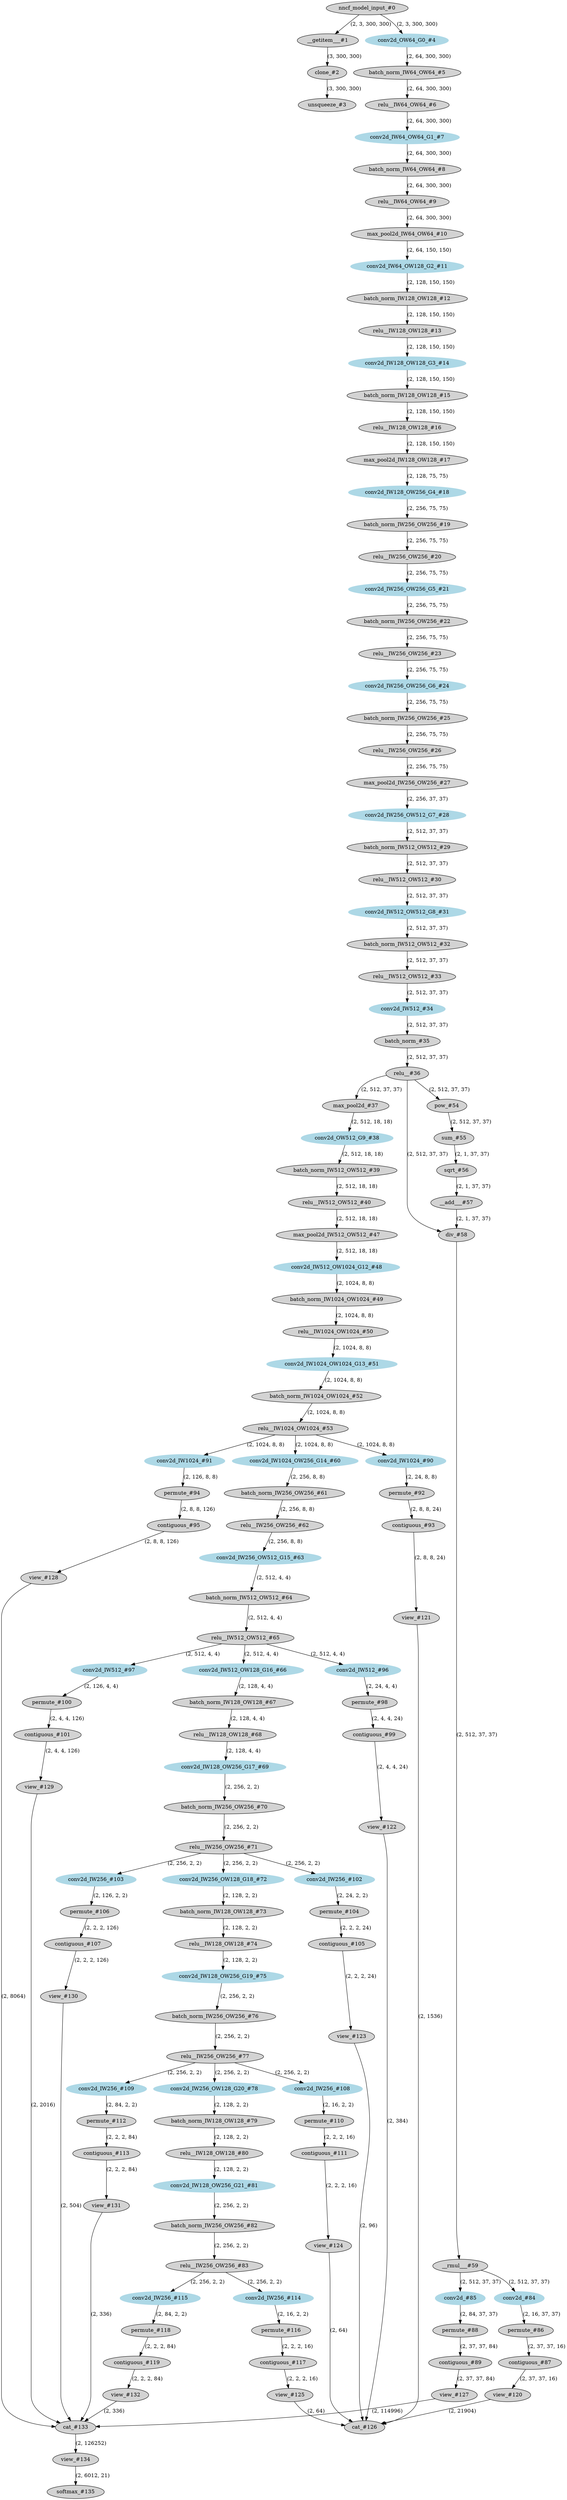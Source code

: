 strict digraph  {
"0 /nncf_model_input_0" [id=0, label="nncf_model_input_#0", style=filled, type=nncf_model_input];
"1 SSD_VGG/__getitem___0" [id=1, label="__getitem___#1", style=filled, type=__getitem__];
"2 SSD_VGG/clone_0" [id=2, label="clone_#2", style=filled, type=clone];
"3 SSD_VGG/unsqueeze_0" [id=3, label="unsqueeze_#3", style=filled, type=unsqueeze];
"4 SSD_VGG/MultiOutputSequential[basenet]/NNCFConv2d[0]/conv2d_0" [color=lightblue, id=4, label="conv2d_OW64_G0_#4", style=filled, type=conv2d];
"5 SSD_VGG/MultiOutputSequential[basenet]/NNCFBatchNorm[1]/batch_norm_0" [id=5, label="batch_norm_IW64_OW64_#5", style=filled, type=batch_norm];
"6 SSD_VGG/MultiOutputSequential[basenet]/ReLU[2]/relu__0" [id=6, label="relu__IW64_OW64_#6", style=filled, type=relu_];
"7 SSD_VGG/MultiOutputSequential[basenet]/NNCFConv2d[3]/conv2d_0" [color=lightblue, id=7, label="conv2d_IW64_OW64_G1_#7", style=filled, type=conv2d];
"8 SSD_VGG/MultiOutputSequential[basenet]/NNCFBatchNorm[4]/batch_norm_0" [id=8, label="batch_norm_IW64_OW64_#8", style=filled, type=batch_norm];
"9 SSD_VGG/MultiOutputSequential[basenet]/ReLU[5]/relu__0" [id=9, label="relu__IW64_OW64_#9", style=filled, type=relu_];
"10 SSD_VGG/MultiOutputSequential[basenet]/MaxPool2d[6]/max_pool2d_0" [id=10, label="max_pool2d_IW64_OW64_#10", style=filled, type=max_pool2d];
"11 SSD_VGG/MultiOutputSequential[basenet]/NNCFConv2d[7]/conv2d_0" [color=lightblue, id=11, label="conv2d_IW64_OW128_G2_#11", style=filled, type=conv2d];
"12 SSD_VGG/MultiOutputSequential[basenet]/NNCFBatchNorm[8]/batch_norm_0" [id=12, label="batch_norm_IW128_OW128_#12", style=filled, type=batch_norm];
"13 SSD_VGG/MultiOutputSequential[basenet]/ReLU[9]/relu__0" [id=13, label="relu__IW128_OW128_#13", style=filled, type=relu_];
"14 SSD_VGG/MultiOutputSequential[basenet]/NNCFConv2d[10]/conv2d_0" [color=lightblue, id=14, label="conv2d_IW128_OW128_G3_#14", style=filled, type=conv2d];
"15 SSD_VGG/MultiOutputSequential[basenet]/NNCFBatchNorm[11]/batch_norm_0" [id=15, label="batch_norm_IW128_OW128_#15", style=filled, type=batch_norm];
"16 SSD_VGG/MultiOutputSequential[basenet]/ReLU[12]/relu__0" [id=16, label="relu__IW128_OW128_#16", style=filled, type=relu_];
"17 SSD_VGG/MultiOutputSequential[basenet]/MaxPool2d[13]/max_pool2d_0" [id=17, label="max_pool2d_IW128_OW128_#17", style=filled, type=max_pool2d];
"18 SSD_VGG/MultiOutputSequential[basenet]/NNCFConv2d[14]/conv2d_0" [color=lightblue, id=18, label="conv2d_IW128_OW256_G4_#18", style=filled, type=conv2d];
"19 SSD_VGG/MultiOutputSequential[basenet]/NNCFBatchNorm[15]/batch_norm_0" [id=19, label="batch_norm_IW256_OW256_#19", style=filled, type=batch_norm];
"20 SSD_VGG/MultiOutputSequential[basenet]/ReLU[16]/relu__0" [id=20, label="relu__IW256_OW256_#20", style=filled, type=relu_];
"21 SSD_VGG/MultiOutputSequential[basenet]/NNCFConv2d[17]/conv2d_0" [color=lightblue, id=21, label="conv2d_IW256_OW256_G5_#21", style=filled, type=conv2d];
"22 SSD_VGG/MultiOutputSequential[basenet]/NNCFBatchNorm[18]/batch_norm_0" [id=22, label="batch_norm_IW256_OW256_#22", style=filled, type=batch_norm];
"23 SSD_VGG/MultiOutputSequential[basenet]/ReLU[19]/relu__0" [id=23, label="relu__IW256_OW256_#23", style=filled, type=relu_];
"24 SSD_VGG/MultiOutputSequential[basenet]/NNCFConv2d[20]/conv2d_0" [color=lightblue, id=24, label="conv2d_IW256_OW256_G6_#24", style=filled, type=conv2d];
"25 SSD_VGG/MultiOutputSequential[basenet]/NNCFBatchNorm[21]/batch_norm_0" [id=25, label="batch_norm_IW256_OW256_#25", style=filled, type=batch_norm];
"26 SSD_VGG/MultiOutputSequential[basenet]/ReLU[22]/relu__0" [id=26, label="relu__IW256_OW256_#26", style=filled, type=relu_];
"27 SSD_VGG/MultiOutputSequential[basenet]/MaxPool2d[23]/max_pool2d_0" [id=27, label="max_pool2d_IW256_OW256_#27", style=filled, type=max_pool2d];
"28 SSD_VGG/MultiOutputSequential[basenet]/NNCFConv2d[24]/conv2d_0" [color=lightblue, id=28, label="conv2d_IW256_OW512_G7_#28", style=filled, type=conv2d];
"29 SSD_VGG/MultiOutputSequential[basenet]/NNCFBatchNorm[25]/batch_norm_0" [id=29, label="batch_norm_IW512_OW512_#29", style=filled, type=batch_norm];
"30 SSD_VGG/MultiOutputSequential[basenet]/ReLU[26]/relu__0" [id=30, label="relu__IW512_OW512_#30", style=filled, type=relu_];
"31 SSD_VGG/MultiOutputSequential[basenet]/NNCFConv2d[27]/conv2d_0" [color=lightblue, id=31, label="conv2d_IW512_OW512_G8_#31", style=filled, type=conv2d];
"32 SSD_VGG/MultiOutputSequential[basenet]/NNCFBatchNorm[28]/batch_norm_0" [id=32, label="batch_norm_IW512_OW512_#32", style=filled, type=batch_norm];
"33 SSD_VGG/MultiOutputSequential[basenet]/ReLU[29]/relu__0" [id=33, label="relu__IW512_OW512_#33", style=filled, type=relu_];
"34 SSD_VGG/MultiOutputSequential[basenet]/NNCFConv2d[30]/conv2d_0" [color=lightblue, id=34, label="conv2d_IW512_#34", style=filled, type=conv2d];
"35 SSD_VGG/MultiOutputSequential[basenet]/NNCFBatchNorm[31]/batch_norm_0" [id=35, label="batch_norm_#35", style=filled, type=batch_norm];
"36 SSD_VGG/MultiOutputSequential[basenet]/ReLU[32]/relu__0" [id=36, label="relu__#36", style=filled, type=relu_];
"37 SSD_VGG/MultiOutputSequential[basenet]/MaxPool2d[33]/max_pool2d_0" [id=37, label="max_pool2d_#37", style=filled, type=max_pool2d];
"38 SSD_VGG/MultiOutputSequential[basenet]/NNCFConv2d[34]/conv2d_0" [color=lightblue, id=38, label="conv2d_OW512_G9_#38", style=filled, type=conv2d];
"39 SSD_VGG/MultiOutputSequential[basenet]/NNCFBatchNorm[35]/batch_norm_0" [id=39, label="batch_norm_IW512_OW512_#39", style=filled, type=batch_norm];
"40 SSD_VGG/MultiOutputSequential[basenet]/ReLU[36]/relu__0" [id=40, label="relu__IW512_OW512_#40", style=filled, type=relu_];
"41 SSD_VGG/MultiOutputSequential[basenet]/MaxPool2d[43]/max_pool2d_0" [id=41, label="max_pool2d_IW512_OW512_#47", style=filled, type=max_pool2d];
"42 SSD_VGG/MultiOutputSequential[basenet]/NNCFConv2d[44]/conv2d_0" [color=lightblue, id=42, label="conv2d_IW512_OW1024_G12_#48", style=filled, type=conv2d];
"43 SSD_VGG/MultiOutputSequential[basenet]/NNCFBatchNorm[45]/batch_norm_0" [id=43, label="batch_norm_IW1024_OW1024_#49", style=filled, type=batch_norm];
"44 SSD_VGG/MultiOutputSequential[basenet]/ReLU[46]/relu__0" [id=44, label="relu__IW1024_OW1024_#50", style=filled, type=relu_];
"45 SSD_VGG/MultiOutputSequential[basenet]/NNCFConv2d[47]/conv2d_0" [color=lightblue, id=45, label="conv2d_IW1024_OW1024_G13_#51", style=filled, type=conv2d];
"46 SSD_VGG/MultiOutputSequential[basenet]/NNCFBatchNorm[48]/batch_norm_0" [id=46, label="batch_norm_IW1024_OW1024_#52", style=filled, type=batch_norm];
"47 SSD_VGG/MultiOutputSequential[basenet]/ReLU[49]/relu__0" [id=47, label="relu__IW1024_OW1024_#53", style=filled, type=relu_];
"48 SSD_VGG/NNCFUserL2Norm[L2Norm]/pow_0" [id=48, label="pow_#54", style=filled, type=pow];
"49 SSD_VGG/NNCFUserL2Norm[L2Norm]/sum_0" [id=49, label="sum_#55", style=filled, type=sum];
"50 SSD_VGG/NNCFUserL2Norm[L2Norm]/sqrt_0" [id=50, label="sqrt_#56", style=filled, type=sqrt];
"51 SSD_VGG/NNCFUserL2Norm[L2Norm]/__add___0" [id=51, label="__add___#57", style=filled, type=__add__];
"52 SSD_VGG/NNCFUserL2Norm[L2Norm]/div_0" [id=52, label="div_#58", style=filled, type=div];
"53 SSD_VGG/NNCFUserL2Norm[L2Norm]/__rmul___0" [id=53, label="__rmul___#59", style=filled, type=__rmul__];
"54 SSD_VGG/MultiOutputSequential[extras]/NNCFConv2d[0]/conv2d_0" [color=lightblue, id=54, label="conv2d_IW1024_OW256_G14_#60", style=filled, type=conv2d];
"55 SSD_VGG/MultiOutputSequential[extras]/NNCFBatchNorm[1]/batch_norm_0" [id=55, label="batch_norm_IW256_OW256_#61", style=filled, type=batch_norm];
"56 SSD_VGG/MultiOutputSequential[extras]/ReLU[2]/relu__0" [id=56, label="relu__IW256_OW256_#62", style=filled, type=relu_];
"57 SSD_VGG/MultiOutputSequential[extras]/NNCFConv2d[3]/conv2d_0" [color=lightblue, id=57, label="conv2d_IW256_OW512_G15_#63", style=filled, type=conv2d];
"58 SSD_VGG/MultiOutputSequential[extras]/NNCFBatchNorm[4]/batch_norm_0" [id=58, label="batch_norm_IW512_OW512_#64", style=filled, type=batch_norm];
"59 SSD_VGG/MultiOutputSequential[extras]/ReLU[5]/relu__0" [id=59, label="relu__IW512_OW512_#65", style=filled, type=relu_];
"60 SSD_VGG/MultiOutputSequential[extras]/NNCFConv2d[6]/conv2d_0" [color=lightblue, id=60, label="conv2d_IW512_OW128_G16_#66", style=filled, type=conv2d];
"61 SSD_VGG/MultiOutputSequential[extras]/NNCFBatchNorm[7]/batch_norm_0" [id=61, label="batch_norm_IW128_OW128_#67", style=filled, type=batch_norm];
"62 SSD_VGG/MultiOutputSequential[extras]/ReLU[8]/relu__0" [id=62, label="relu__IW128_OW128_#68", style=filled, type=relu_];
"63 SSD_VGG/MultiOutputSequential[extras]/NNCFConv2d[9]/conv2d_0" [color=lightblue, id=63, label="conv2d_IW128_OW256_G17_#69", style=filled, type=conv2d];
"64 SSD_VGG/MultiOutputSequential[extras]/NNCFBatchNorm[10]/batch_norm_0" [id=64, label="batch_norm_IW256_OW256_#70", style=filled, type=batch_norm];
"65 SSD_VGG/MultiOutputSequential[extras]/ReLU[11]/relu__0" [id=65, label="relu__IW256_OW256_#71", style=filled, type=relu_];
"66 SSD_VGG/MultiOutputSequential[extras]/NNCFConv2d[12]/conv2d_0" [color=lightblue, id=66, label="conv2d_IW256_OW128_G18_#72", style=filled, type=conv2d];
"67 SSD_VGG/MultiOutputSequential[extras]/NNCFBatchNorm[13]/batch_norm_0" [id=67, label="batch_norm_IW128_OW128_#73", style=filled, type=batch_norm];
"68 SSD_VGG/MultiOutputSequential[extras]/ReLU[14]/relu__0" [id=68, label="relu__IW128_OW128_#74", style=filled, type=relu_];
"69 SSD_VGG/MultiOutputSequential[extras]/NNCFConv2d[15]/conv2d_0" [color=lightblue, id=69, label="conv2d_IW128_OW256_G19_#75", style=filled, type=conv2d];
"70 SSD_VGG/MultiOutputSequential[extras]/NNCFBatchNorm[16]/batch_norm_0" [id=70, label="batch_norm_IW256_OW256_#76", style=filled, type=batch_norm];
"71 SSD_VGG/MultiOutputSequential[extras]/ReLU[17]/relu__0" [id=71, label="relu__IW256_OW256_#77", style=filled, type=relu_];
"72 SSD_VGG/MultiOutputSequential[extras]/NNCFConv2d[18]/conv2d_0" [color=lightblue, id=72, label="conv2d_IW256_OW128_G20_#78", style=filled, type=conv2d];
"73 SSD_VGG/MultiOutputSequential[extras]/NNCFBatchNorm[19]/batch_norm_0" [id=73, label="batch_norm_IW128_OW128_#79", style=filled, type=batch_norm];
"74 SSD_VGG/MultiOutputSequential[extras]/ReLU[20]/relu__0" [id=74, label="relu__IW128_OW128_#80", style=filled, type=relu_];
"75 SSD_VGG/MultiOutputSequential[extras]/NNCFConv2d[21]/conv2d_0" [color=lightblue, id=75, label="conv2d_IW128_OW256_G21_#81", style=filled, type=conv2d];
"76 SSD_VGG/MultiOutputSequential[extras]/NNCFBatchNorm[22]/batch_norm_0" [id=76, label="batch_norm_IW256_OW256_#82", style=filled, type=batch_norm];
"77 SSD_VGG/MultiOutputSequential[extras]/ReLU[23]/relu__0" [id=77, label="relu__IW256_OW256_#83", style=filled, type=relu_];
"78 SSD_VGG/SSDDetectionOutput[detection_head]/ModuleList[heads]/SSDHead[0]/NNCFConv2d[loc]/conv2d_0" [color=lightblue, id=78, label="conv2d_#84", style=filled, type=conv2d];
"79 SSD_VGG/SSDDetectionOutput[detection_head]/ModuleList[heads]/SSDHead[0]/NNCFConv2d[conf]/conv2d_0" [color=lightblue, id=79, label="conv2d_#85", style=filled, type=conv2d];
"80 SSD_VGG/SSDDetectionOutput[detection_head]/ModuleList[heads]/SSDHead[0]/permute_0" [id=80, label="permute_#86", style=filled, type=permute];
"81 SSD_VGG/SSDDetectionOutput[detection_head]/ModuleList[heads]/SSDHead[0]/contiguous_0" [id=81, label="contiguous_#87", style=filled, type=contiguous];
"82 SSD_VGG/SSDDetectionOutput[detection_head]/ModuleList[heads]/SSDHead[0]/permute_1" [id=82, label="permute_#88", style=filled, type=permute];
"83 SSD_VGG/SSDDetectionOutput[detection_head]/ModuleList[heads]/SSDHead[0]/contiguous_1" [id=83, label="contiguous_#89", style=filled, type=contiguous];
"84 SSD_VGG/SSDDetectionOutput[detection_head]/ModuleList[heads]/SSDHead[1]/NNCFConv2d[loc]/conv2d_0" [color=lightblue, id=84, label="conv2d_IW1024_#90", style=filled, type=conv2d];
"85 SSD_VGG/SSDDetectionOutput[detection_head]/ModuleList[heads]/SSDHead[1]/NNCFConv2d[conf]/conv2d_0" [color=lightblue, id=85, label="conv2d_IW1024_#91", style=filled, type=conv2d];
"86 SSD_VGG/SSDDetectionOutput[detection_head]/ModuleList[heads]/SSDHead[1]/permute_0" [id=86, label="permute_#92", style=filled, type=permute];
"87 SSD_VGG/SSDDetectionOutput[detection_head]/ModuleList[heads]/SSDHead[1]/contiguous_0" [id=87, label="contiguous_#93", style=filled, type=contiguous];
"88 SSD_VGG/SSDDetectionOutput[detection_head]/ModuleList[heads]/SSDHead[1]/permute_1" [id=88, label="permute_#94", style=filled, type=permute];
"89 SSD_VGG/SSDDetectionOutput[detection_head]/ModuleList[heads]/SSDHead[1]/contiguous_1" [id=89, label="contiguous_#95", style=filled, type=contiguous];
"90 SSD_VGG/SSDDetectionOutput[detection_head]/ModuleList[heads]/SSDHead[2]/NNCFConv2d[loc]/conv2d_0" [color=lightblue, id=90, label="conv2d_IW512_#96", style=filled, type=conv2d];
"91 SSD_VGG/SSDDetectionOutput[detection_head]/ModuleList[heads]/SSDHead[2]/NNCFConv2d[conf]/conv2d_0" [color=lightblue, id=91, label="conv2d_IW512_#97", style=filled, type=conv2d];
"92 SSD_VGG/SSDDetectionOutput[detection_head]/ModuleList[heads]/SSDHead[2]/permute_0" [id=92, label="permute_#98", style=filled, type=permute];
"93 SSD_VGG/SSDDetectionOutput[detection_head]/ModuleList[heads]/SSDHead[2]/contiguous_0" [id=93, label="contiguous_#99", style=filled, type=contiguous];
"94 SSD_VGG/SSDDetectionOutput[detection_head]/ModuleList[heads]/SSDHead[2]/permute_1" [id=94, label="permute_#100", style=filled, type=permute];
"95 SSD_VGG/SSDDetectionOutput[detection_head]/ModuleList[heads]/SSDHead[2]/contiguous_1" [id=95, label="contiguous_#101", style=filled, type=contiguous];
"96 SSD_VGG/SSDDetectionOutput[detection_head]/ModuleList[heads]/SSDHead[3]/NNCFConv2d[loc]/conv2d_0" [color=lightblue, id=96, label="conv2d_IW256_#102", style=filled, type=conv2d];
"97 SSD_VGG/SSDDetectionOutput[detection_head]/ModuleList[heads]/SSDHead[3]/NNCFConv2d[conf]/conv2d_0" [color=lightblue, id=97, label="conv2d_IW256_#103", style=filled, type=conv2d];
"98 SSD_VGG/SSDDetectionOutput[detection_head]/ModuleList[heads]/SSDHead[3]/permute_0" [id=98, label="permute_#104", style=filled, type=permute];
"99 SSD_VGG/SSDDetectionOutput[detection_head]/ModuleList[heads]/SSDHead[3]/contiguous_0" [id=99, label="contiguous_#105", style=filled, type=contiguous];
"100 SSD_VGG/SSDDetectionOutput[detection_head]/ModuleList[heads]/SSDHead[3]/permute_1" [id=100, label="permute_#106", style=filled, type=permute];
"101 SSD_VGG/SSDDetectionOutput[detection_head]/ModuleList[heads]/SSDHead[3]/contiguous_1" [id=101, label="contiguous_#107", style=filled, type=contiguous];
"102 SSD_VGG/SSDDetectionOutput[detection_head]/ModuleList[heads]/SSDHead[4]/NNCFConv2d[loc]/conv2d_0" [color=lightblue, id=102, label="conv2d_IW256_#108", style=filled, type=conv2d];
"103 SSD_VGG/SSDDetectionOutput[detection_head]/ModuleList[heads]/SSDHead[4]/NNCFConv2d[conf]/conv2d_0" [color=lightblue, id=103, label="conv2d_IW256_#109", style=filled, type=conv2d];
"104 SSD_VGG/SSDDetectionOutput[detection_head]/ModuleList[heads]/SSDHead[4]/permute_0" [id=104, label="permute_#110", style=filled, type=permute];
"105 SSD_VGG/SSDDetectionOutput[detection_head]/ModuleList[heads]/SSDHead[4]/contiguous_0" [id=105, label="contiguous_#111", style=filled, type=contiguous];
"106 SSD_VGG/SSDDetectionOutput[detection_head]/ModuleList[heads]/SSDHead[4]/permute_1" [id=106, label="permute_#112", style=filled, type=permute];
"107 SSD_VGG/SSDDetectionOutput[detection_head]/ModuleList[heads]/SSDHead[4]/contiguous_1" [id=107, label="contiguous_#113", style=filled, type=contiguous];
"108 SSD_VGG/SSDDetectionOutput[detection_head]/ModuleList[heads]/SSDHead[5]/NNCFConv2d[loc]/conv2d_0" [color=lightblue, id=108, label="conv2d_IW256_#114", style=filled, type=conv2d];
"109 SSD_VGG/SSDDetectionOutput[detection_head]/ModuleList[heads]/SSDHead[5]/NNCFConv2d[conf]/conv2d_0" [color=lightblue, id=109, label="conv2d_IW256_#115", style=filled, type=conv2d];
"110 SSD_VGG/SSDDetectionOutput[detection_head]/ModuleList[heads]/SSDHead[5]/permute_0" [id=110, label="permute_#116", style=filled, type=permute];
"111 SSD_VGG/SSDDetectionOutput[detection_head]/ModuleList[heads]/SSDHead[5]/contiguous_0" [id=111, label="contiguous_#117", style=filled, type=contiguous];
"112 SSD_VGG/SSDDetectionOutput[detection_head]/ModuleList[heads]/SSDHead[5]/permute_1" [id=112, label="permute_#118", style=filled, type=permute];
"113 SSD_VGG/SSDDetectionOutput[detection_head]/ModuleList[heads]/SSDHead[5]/contiguous_1" [id=113, label="contiguous_#119", style=filled, type=contiguous];
"114 SSD_VGG/SSDDetectionOutput[detection_head]/view_0" [id=114, label="view_#120", style=filled, type=view];
"115 SSD_VGG/SSDDetectionOutput[detection_head]/view_1" [id=115, label="view_#121", style=filled, type=view];
"116 SSD_VGG/SSDDetectionOutput[detection_head]/view_2" [id=116, label="view_#122", style=filled, type=view];
"117 SSD_VGG/SSDDetectionOutput[detection_head]/view_3" [id=117, label="view_#123", style=filled, type=view];
"118 SSD_VGG/SSDDetectionOutput[detection_head]/view_4" [id=118, label="view_#124", style=filled, type=view];
"119 SSD_VGG/SSDDetectionOutput[detection_head]/view_5" [id=119, label="view_#125", style=filled, type=view];
"120 SSD_VGG/SSDDetectionOutput[detection_head]/cat_0" [id=120, label="cat_#126", style=filled, type=cat];
"121 SSD_VGG/SSDDetectionOutput[detection_head]/view_6" [id=121, label="view_#127", style=filled, type=view];
"122 SSD_VGG/SSDDetectionOutput[detection_head]/view_7" [id=122, label="view_#128", style=filled, type=view];
"123 SSD_VGG/SSDDetectionOutput[detection_head]/view_8" [id=123, label="view_#129", style=filled, type=view];
"124 SSD_VGG/SSDDetectionOutput[detection_head]/view_9" [id=124, label="view_#130", style=filled, type=view];
"125 SSD_VGG/SSDDetectionOutput[detection_head]/view_10" [id=125, label="view_#131", style=filled, type=view];
"126 SSD_VGG/SSDDetectionOutput[detection_head]/view_11" [id=126, label="view_#132", style=filled, type=view];
"127 SSD_VGG/SSDDetectionOutput[detection_head]/cat_1" [id=127, label="cat_#133", style=filled, type=cat];
"128 SSD_VGG/SSDDetectionOutput[detection_head]/view_12" [id=128, label="view_#134", style=filled, type=view];
"129 SSD_VGG/SSDDetectionOutput[detection_head]/softmax_0" [id=129, label="softmax_#135", style=filled, type=softmax];
"0 /nncf_model_input_0" -> "1 SSD_VGG/__getitem___0"  [label="(2, 3, 300, 300)", style=solid];
"0 /nncf_model_input_0" -> "4 SSD_VGG/MultiOutputSequential[basenet]/NNCFConv2d[0]/conv2d_0"  [label="(2, 3, 300, 300)", style=solid];
"1 SSD_VGG/__getitem___0" -> "2 SSD_VGG/clone_0"  [label="(3, 300, 300)", style=solid];
"2 SSD_VGG/clone_0" -> "3 SSD_VGG/unsqueeze_0"  [label="(3, 300, 300)", style=solid];
"4 SSD_VGG/MultiOutputSequential[basenet]/NNCFConv2d[0]/conv2d_0" -> "5 SSD_VGG/MultiOutputSequential[basenet]/NNCFBatchNorm[1]/batch_norm_0"  [label="(2, 64, 300, 300)", style=solid];
"5 SSD_VGG/MultiOutputSequential[basenet]/NNCFBatchNorm[1]/batch_norm_0" -> "6 SSD_VGG/MultiOutputSequential[basenet]/ReLU[2]/relu__0"  [label="(2, 64, 300, 300)", style=solid];
"6 SSD_VGG/MultiOutputSequential[basenet]/ReLU[2]/relu__0" -> "7 SSD_VGG/MultiOutputSequential[basenet]/NNCFConv2d[3]/conv2d_0"  [label="(2, 64, 300, 300)", style=solid];
"7 SSD_VGG/MultiOutputSequential[basenet]/NNCFConv2d[3]/conv2d_0" -> "8 SSD_VGG/MultiOutputSequential[basenet]/NNCFBatchNorm[4]/batch_norm_0"  [label="(2, 64, 300, 300)", style=solid];
"8 SSD_VGG/MultiOutputSequential[basenet]/NNCFBatchNorm[4]/batch_norm_0" -> "9 SSD_VGG/MultiOutputSequential[basenet]/ReLU[5]/relu__0"  [label="(2, 64, 300, 300)", style=solid];
"9 SSD_VGG/MultiOutputSequential[basenet]/ReLU[5]/relu__0" -> "10 SSD_VGG/MultiOutputSequential[basenet]/MaxPool2d[6]/max_pool2d_0"  [label="(2, 64, 300, 300)", style=solid];
"10 SSD_VGG/MultiOutputSequential[basenet]/MaxPool2d[6]/max_pool2d_0" -> "11 SSD_VGG/MultiOutputSequential[basenet]/NNCFConv2d[7]/conv2d_0"  [label="(2, 64, 150, 150)", style=solid];
"11 SSD_VGG/MultiOutputSequential[basenet]/NNCFConv2d[7]/conv2d_0" -> "12 SSD_VGG/MultiOutputSequential[basenet]/NNCFBatchNorm[8]/batch_norm_0"  [label="(2, 128, 150, 150)", style=solid];
"12 SSD_VGG/MultiOutputSequential[basenet]/NNCFBatchNorm[8]/batch_norm_0" -> "13 SSD_VGG/MultiOutputSequential[basenet]/ReLU[9]/relu__0"  [label="(2, 128, 150, 150)", style=solid];
"13 SSD_VGG/MultiOutputSequential[basenet]/ReLU[9]/relu__0" -> "14 SSD_VGG/MultiOutputSequential[basenet]/NNCFConv2d[10]/conv2d_0"  [label="(2, 128, 150, 150)", style=solid];
"14 SSD_VGG/MultiOutputSequential[basenet]/NNCFConv2d[10]/conv2d_0" -> "15 SSD_VGG/MultiOutputSequential[basenet]/NNCFBatchNorm[11]/batch_norm_0"  [label="(2, 128, 150, 150)", style=solid];
"15 SSD_VGG/MultiOutputSequential[basenet]/NNCFBatchNorm[11]/batch_norm_0" -> "16 SSD_VGG/MultiOutputSequential[basenet]/ReLU[12]/relu__0"  [label="(2, 128, 150, 150)", style=solid];
"16 SSD_VGG/MultiOutputSequential[basenet]/ReLU[12]/relu__0" -> "17 SSD_VGG/MultiOutputSequential[basenet]/MaxPool2d[13]/max_pool2d_0"  [label="(2, 128, 150, 150)", style=solid];
"17 SSD_VGG/MultiOutputSequential[basenet]/MaxPool2d[13]/max_pool2d_0" -> "18 SSD_VGG/MultiOutputSequential[basenet]/NNCFConv2d[14]/conv2d_0"  [label="(2, 128, 75, 75)", style=solid];
"18 SSD_VGG/MultiOutputSequential[basenet]/NNCFConv2d[14]/conv2d_0" -> "19 SSD_VGG/MultiOutputSequential[basenet]/NNCFBatchNorm[15]/batch_norm_0"  [label="(2, 256, 75, 75)", style=solid];
"19 SSD_VGG/MultiOutputSequential[basenet]/NNCFBatchNorm[15]/batch_norm_0" -> "20 SSD_VGG/MultiOutputSequential[basenet]/ReLU[16]/relu__0"  [label="(2, 256, 75, 75)", style=solid];
"20 SSD_VGG/MultiOutputSequential[basenet]/ReLU[16]/relu__0" -> "21 SSD_VGG/MultiOutputSequential[basenet]/NNCFConv2d[17]/conv2d_0"  [label="(2, 256, 75, 75)", style=solid];
"21 SSD_VGG/MultiOutputSequential[basenet]/NNCFConv2d[17]/conv2d_0" -> "22 SSD_VGG/MultiOutputSequential[basenet]/NNCFBatchNorm[18]/batch_norm_0"  [label="(2, 256, 75, 75)", style=solid];
"22 SSD_VGG/MultiOutputSequential[basenet]/NNCFBatchNorm[18]/batch_norm_0" -> "23 SSD_VGG/MultiOutputSequential[basenet]/ReLU[19]/relu__0"  [label="(2, 256, 75, 75)", style=solid];
"23 SSD_VGG/MultiOutputSequential[basenet]/ReLU[19]/relu__0" -> "24 SSD_VGG/MultiOutputSequential[basenet]/NNCFConv2d[20]/conv2d_0"  [label="(2, 256, 75, 75)", style=solid];
"24 SSD_VGG/MultiOutputSequential[basenet]/NNCFConv2d[20]/conv2d_0" -> "25 SSD_VGG/MultiOutputSequential[basenet]/NNCFBatchNorm[21]/batch_norm_0"  [label="(2, 256, 75, 75)", style=solid];
"25 SSD_VGG/MultiOutputSequential[basenet]/NNCFBatchNorm[21]/batch_norm_0" -> "26 SSD_VGG/MultiOutputSequential[basenet]/ReLU[22]/relu__0"  [label="(2, 256, 75, 75)", style=solid];
"26 SSD_VGG/MultiOutputSequential[basenet]/ReLU[22]/relu__0" -> "27 SSD_VGG/MultiOutputSequential[basenet]/MaxPool2d[23]/max_pool2d_0"  [label="(2, 256, 75, 75)", style=solid];
"27 SSD_VGG/MultiOutputSequential[basenet]/MaxPool2d[23]/max_pool2d_0" -> "28 SSD_VGG/MultiOutputSequential[basenet]/NNCFConv2d[24]/conv2d_0"  [label="(2, 256, 37, 37)", style=solid];
"28 SSD_VGG/MultiOutputSequential[basenet]/NNCFConv2d[24]/conv2d_0" -> "29 SSD_VGG/MultiOutputSequential[basenet]/NNCFBatchNorm[25]/batch_norm_0"  [label="(2, 512, 37, 37)", style=solid];
"29 SSD_VGG/MultiOutputSequential[basenet]/NNCFBatchNorm[25]/batch_norm_0" -> "30 SSD_VGG/MultiOutputSequential[basenet]/ReLU[26]/relu__0"  [label="(2, 512, 37, 37)", style=solid];
"30 SSD_VGG/MultiOutputSequential[basenet]/ReLU[26]/relu__0" -> "31 SSD_VGG/MultiOutputSequential[basenet]/NNCFConv2d[27]/conv2d_0"  [label="(2, 512, 37, 37)", style=solid];
"31 SSD_VGG/MultiOutputSequential[basenet]/NNCFConv2d[27]/conv2d_0" -> "32 SSD_VGG/MultiOutputSequential[basenet]/NNCFBatchNorm[28]/batch_norm_0"  [label="(2, 512, 37, 37)", style=solid];
"32 SSD_VGG/MultiOutputSequential[basenet]/NNCFBatchNorm[28]/batch_norm_0" -> "33 SSD_VGG/MultiOutputSequential[basenet]/ReLU[29]/relu__0"  [label="(2, 512, 37, 37)", style=solid];
"33 SSD_VGG/MultiOutputSequential[basenet]/ReLU[29]/relu__0" -> "34 SSD_VGG/MultiOutputSequential[basenet]/NNCFConv2d[30]/conv2d_0"  [label="(2, 512, 37, 37)", style=solid];
"34 SSD_VGG/MultiOutputSequential[basenet]/NNCFConv2d[30]/conv2d_0" -> "35 SSD_VGG/MultiOutputSequential[basenet]/NNCFBatchNorm[31]/batch_norm_0"  [label="(2, 512, 37, 37)", style=solid];
"35 SSD_VGG/MultiOutputSequential[basenet]/NNCFBatchNorm[31]/batch_norm_0" -> "36 SSD_VGG/MultiOutputSequential[basenet]/ReLU[32]/relu__0"  [label="(2, 512, 37, 37)", style=solid];
"36 SSD_VGG/MultiOutputSequential[basenet]/ReLU[32]/relu__0" -> "37 SSD_VGG/MultiOutputSequential[basenet]/MaxPool2d[33]/max_pool2d_0"  [label="(2, 512, 37, 37)", style=solid];
"36 SSD_VGG/MultiOutputSequential[basenet]/ReLU[32]/relu__0" -> "48 SSD_VGG/NNCFUserL2Norm[L2Norm]/pow_0"  [label="(2, 512, 37, 37)", style=solid];
"36 SSD_VGG/MultiOutputSequential[basenet]/ReLU[32]/relu__0" -> "52 SSD_VGG/NNCFUserL2Norm[L2Norm]/div_0"  [label="(2, 512, 37, 37)", style=solid];
"37 SSD_VGG/MultiOutputSequential[basenet]/MaxPool2d[33]/max_pool2d_0" -> "38 SSD_VGG/MultiOutputSequential[basenet]/NNCFConv2d[34]/conv2d_0"  [label="(2, 512, 18, 18)", style=solid];
"38 SSD_VGG/MultiOutputSequential[basenet]/NNCFConv2d[34]/conv2d_0" -> "39 SSD_VGG/MultiOutputSequential[basenet]/NNCFBatchNorm[35]/batch_norm_0"  [label="(2, 512, 18, 18)", style=solid];
"39 SSD_VGG/MultiOutputSequential[basenet]/NNCFBatchNorm[35]/batch_norm_0" -> "40 SSD_VGG/MultiOutputSequential[basenet]/ReLU[36]/relu__0"  [label="(2, 512, 18, 18)", style=solid];
"40 SSD_VGG/MultiOutputSequential[basenet]/ReLU[36]/relu__0" -> "41 SSD_VGG/MultiOutputSequential[basenet]/MaxPool2d[43]/max_pool2d_0"  [label="(2, 512, 18, 18)", style=solid];
"41 SSD_VGG/MultiOutputSequential[basenet]/MaxPool2d[43]/max_pool2d_0" -> "42 SSD_VGG/MultiOutputSequential[basenet]/NNCFConv2d[44]/conv2d_0"  [label="(2, 512, 18, 18)", style=solid];
"42 SSD_VGG/MultiOutputSequential[basenet]/NNCFConv2d[44]/conv2d_0" -> "43 SSD_VGG/MultiOutputSequential[basenet]/NNCFBatchNorm[45]/batch_norm_0"  [label="(2, 1024, 8, 8)", style=solid];
"43 SSD_VGG/MultiOutputSequential[basenet]/NNCFBatchNorm[45]/batch_norm_0" -> "44 SSD_VGG/MultiOutputSequential[basenet]/ReLU[46]/relu__0"  [label="(2, 1024, 8, 8)", style=solid];
"44 SSD_VGG/MultiOutputSequential[basenet]/ReLU[46]/relu__0" -> "45 SSD_VGG/MultiOutputSequential[basenet]/NNCFConv2d[47]/conv2d_0"  [label="(2, 1024, 8, 8)", style=solid];
"45 SSD_VGG/MultiOutputSequential[basenet]/NNCFConv2d[47]/conv2d_0" -> "46 SSD_VGG/MultiOutputSequential[basenet]/NNCFBatchNorm[48]/batch_norm_0"  [label="(2, 1024, 8, 8)", style=solid];
"46 SSD_VGG/MultiOutputSequential[basenet]/NNCFBatchNorm[48]/batch_norm_0" -> "47 SSD_VGG/MultiOutputSequential[basenet]/ReLU[49]/relu__0"  [label="(2, 1024, 8, 8)", style=solid];
"47 SSD_VGG/MultiOutputSequential[basenet]/ReLU[49]/relu__0" -> "54 SSD_VGG/MultiOutputSequential[extras]/NNCFConv2d[0]/conv2d_0"  [label="(2, 1024, 8, 8)", style=solid];
"47 SSD_VGG/MultiOutputSequential[basenet]/ReLU[49]/relu__0" -> "84 SSD_VGG/SSDDetectionOutput[detection_head]/ModuleList[heads]/SSDHead[1]/NNCFConv2d[loc]/conv2d_0"  [label="(2, 1024, 8, 8)", style=solid];
"47 SSD_VGG/MultiOutputSequential[basenet]/ReLU[49]/relu__0" -> "85 SSD_VGG/SSDDetectionOutput[detection_head]/ModuleList[heads]/SSDHead[1]/NNCFConv2d[conf]/conv2d_0"  [label="(2, 1024, 8, 8)", style=solid];
"48 SSD_VGG/NNCFUserL2Norm[L2Norm]/pow_0" -> "49 SSD_VGG/NNCFUserL2Norm[L2Norm]/sum_0"  [label="(2, 512, 37, 37)", style=solid];
"49 SSD_VGG/NNCFUserL2Norm[L2Norm]/sum_0" -> "50 SSD_VGG/NNCFUserL2Norm[L2Norm]/sqrt_0"  [label="(2, 1, 37, 37)", style=solid];
"50 SSD_VGG/NNCFUserL2Norm[L2Norm]/sqrt_0" -> "51 SSD_VGG/NNCFUserL2Norm[L2Norm]/__add___0"  [label="(2, 1, 37, 37)", style=solid];
"51 SSD_VGG/NNCFUserL2Norm[L2Norm]/__add___0" -> "52 SSD_VGG/NNCFUserL2Norm[L2Norm]/div_0"  [label="(2, 1, 37, 37)", style=solid];
"52 SSD_VGG/NNCFUserL2Norm[L2Norm]/div_0" -> "53 SSD_VGG/NNCFUserL2Norm[L2Norm]/__rmul___0"  [label="(2, 512, 37, 37)", style=solid];
"53 SSD_VGG/NNCFUserL2Norm[L2Norm]/__rmul___0" -> "78 SSD_VGG/SSDDetectionOutput[detection_head]/ModuleList[heads]/SSDHead[0]/NNCFConv2d[loc]/conv2d_0"  [label="(2, 512, 37, 37)", style=solid];
"53 SSD_VGG/NNCFUserL2Norm[L2Norm]/__rmul___0" -> "79 SSD_VGG/SSDDetectionOutput[detection_head]/ModuleList[heads]/SSDHead[0]/NNCFConv2d[conf]/conv2d_0"  [label="(2, 512, 37, 37)", style=solid];
"54 SSD_VGG/MultiOutputSequential[extras]/NNCFConv2d[0]/conv2d_0" -> "55 SSD_VGG/MultiOutputSequential[extras]/NNCFBatchNorm[1]/batch_norm_0"  [label="(2, 256, 8, 8)", style=solid];
"55 SSD_VGG/MultiOutputSequential[extras]/NNCFBatchNorm[1]/batch_norm_0" -> "56 SSD_VGG/MultiOutputSequential[extras]/ReLU[2]/relu__0"  [label="(2, 256, 8, 8)", style=solid];
"56 SSD_VGG/MultiOutputSequential[extras]/ReLU[2]/relu__0" -> "57 SSD_VGG/MultiOutputSequential[extras]/NNCFConv2d[3]/conv2d_0"  [label="(2, 256, 8, 8)", style=solid];
"57 SSD_VGG/MultiOutputSequential[extras]/NNCFConv2d[3]/conv2d_0" -> "58 SSD_VGG/MultiOutputSequential[extras]/NNCFBatchNorm[4]/batch_norm_0"  [label="(2, 512, 4, 4)", style=solid];
"58 SSD_VGG/MultiOutputSequential[extras]/NNCFBatchNorm[4]/batch_norm_0" -> "59 SSD_VGG/MultiOutputSequential[extras]/ReLU[5]/relu__0"  [label="(2, 512, 4, 4)", style=solid];
"59 SSD_VGG/MultiOutputSequential[extras]/ReLU[5]/relu__0" -> "60 SSD_VGG/MultiOutputSequential[extras]/NNCFConv2d[6]/conv2d_0"  [label="(2, 512, 4, 4)", style=solid];
"59 SSD_VGG/MultiOutputSequential[extras]/ReLU[5]/relu__0" -> "90 SSD_VGG/SSDDetectionOutput[detection_head]/ModuleList[heads]/SSDHead[2]/NNCFConv2d[loc]/conv2d_0"  [label="(2, 512, 4, 4)", style=solid];
"59 SSD_VGG/MultiOutputSequential[extras]/ReLU[5]/relu__0" -> "91 SSD_VGG/SSDDetectionOutput[detection_head]/ModuleList[heads]/SSDHead[2]/NNCFConv2d[conf]/conv2d_0"  [label="(2, 512, 4, 4)", style=solid];
"60 SSD_VGG/MultiOutputSequential[extras]/NNCFConv2d[6]/conv2d_0" -> "61 SSD_VGG/MultiOutputSequential[extras]/NNCFBatchNorm[7]/batch_norm_0"  [label="(2, 128, 4, 4)", style=solid];
"61 SSD_VGG/MultiOutputSequential[extras]/NNCFBatchNorm[7]/batch_norm_0" -> "62 SSD_VGG/MultiOutputSequential[extras]/ReLU[8]/relu__0"  [label="(2, 128, 4, 4)", style=solid];
"62 SSD_VGG/MultiOutputSequential[extras]/ReLU[8]/relu__0" -> "63 SSD_VGG/MultiOutputSequential[extras]/NNCFConv2d[9]/conv2d_0"  [label="(2, 128, 4, 4)", style=solid];
"63 SSD_VGG/MultiOutputSequential[extras]/NNCFConv2d[9]/conv2d_0" -> "64 SSD_VGG/MultiOutputSequential[extras]/NNCFBatchNorm[10]/batch_norm_0"  [label="(2, 256, 2, 2)", style=solid];
"64 SSD_VGG/MultiOutputSequential[extras]/NNCFBatchNorm[10]/batch_norm_0" -> "65 SSD_VGG/MultiOutputSequential[extras]/ReLU[11]/relu__0"  [label="(2, 256, 2, 2)", style=solid];
"65 SSD_VGG/MultiOutputSequential[extras]/ReLU[11]/relu__0" -> "66 SSD_VGG/MultiOutputSequential[extras]/NNCFConv2d[12]/conv2d_0"  [label="(2, 256, 2, 2)", style=solid];
"65 SSD_VGG/MultiOutputSequential[extras]/ReLU[11]/relu__0" -> "96 SSD_VGG/SSDDetectionOutput[detection_head]/ModuleList[heads]/SSDHead[3]/NNCFConv2d[loc]/conv2d_0"  [label="(2, 256, 2, 2)", style=solid];
"65 SSD_VGG/MultiOutputSequential[extras]/ReLU[11]/relu__0" -> "97 SSD_VGG/SSDDetectionOutput[detection_head]/ModuleList[heads]/SSDHead[3]/NNCFConv2d[conf]/conv2d_0"  [label="(2, 256, 2, 2)", style=solid];
"66 SSD_VGG/MultiOutputSequential[extras]/NNCFConv2d[12]/conv2d_0" -> "67 SSD_VGG/MultiOutputSequential[extras]/NNCFBatchNorm[13]/batch_norm_0"  [label="(2, 128, 2, 2)", style=solid];
"67 SSD_VGG/MultiOutputSequential[extras]/NNCFBatchNorm[13]/batch_norm_0" -> "68 SSD_VGG/MultiOutputSequential[extras]/ReLU[14]/relu__0"  [label="(2, 128, 2, 2)", style=solid];
"68 SSD_VGG/MultiOutputSequential[extras]/ReLU[14]/relu__0" -> "69 SSD_VGG/MultiOutputSequential[extras]/NNCFConv2d[15]/conv2d_0"  [label="(2, 128, 2, 2)", style=solid];
"69 SSD_VGG/MultiOutputSequential[extras]/NNCFConv2d[15]/conv2d_0" -> "70 SSD_VGG/MultiOutputSequential[extras]/NNCFBatchNorm[16]/batch_norm_0"  [label="(2, 256, 2, 2)", style=solid];
"70 SSD_VGG/MultiOutputSequential[extras]/NNCFBatchNorm[16]/batch_norm_0" -> "71 SSD_VGG/MultiOutputSequential[extras]/ReLU[17]/relu__0"  [label="(2, 256, 2, 2)", style=solid];
"71 SSD_VGG/MultiOutputSequential[extras]/ReLU[17]/relu__0" -> "72 SSD_VGG/MultiOutputSequential[extras]/NNCFConv2d[18]/conv2d_0"  [label="(2, 256, 2, 2)", style=solid];
"72 SSD_VGG/MultiOutputSequential[extras]/NNCFConv2d[18]/conv2d_0" -> "73 SSD_VGG/MultiOutputSequential[extras]/NNCFBatchNorm[19]/batch_norm_0"  [label="(2, 128, 2, 2)", style=solid];
"73 SSD_VGG/MultiOutputSequential[extras]/NNCFBatchNorm[19]/batch_norm_0" -> "74 SSD_VGG/MultiOutputSequential[extras]/ReLU[20]/relu__0"  [label="(2, 128, 2, 2)", style=solid];
"74 SSD_VGG/MultiOutputSequential[extras]/ReLU[20]/relu__0" -> "75 SSD_VGG/MultiOutputSequential[extras]/NNCFConv2d[21]/conv2d_0"  [label="(2, 128, 2, 2)", style=solid];
"75 SSD_VGG/MultiOutputSequential[extras]/NNCFConv2d[21]/conv2d_0" -> "76 SSD_VGG/MultiOutputSequential[extras]/NNCFBatchNorm[22]/batch_norm_0"  [label="(2, 256, 2, 2)", style=solid];
"76 SSD_VGG/MultiOutputSequential[extras]/NNCFBatchNorm[22]/batch_norm_0" -> "77 SSD_VGG/MultiOutputSequential[extras]/ReLU[23]/relu__0"  [label="(2, 256, 2, 2)", style=solid];
"78 SSD_VGG/SSDDetectionOutput[detection_head]/ModuleList[heads]/SSDHead[0]/NNCFConv2d[loc]/conv2d_0" -> "80 SSD_VGG/SSDDetectionOutput[detection_head]/ModuleList[heads]/SSDHead[0]/permute_0"  [label="(2, 16, 37, 37)", style=solid];
"79 SSD_VGG/SSDDetectionOutput[detection_head]/ModuleList[heads]/SSDHead[0]/NNCFConv2d[conf]/conv2d_0" -> "82 SSD_VGG/SSDDetectionOutput[detection_head]/ModuleList[heads]/SSDHead[0]/permute_1"  [label="(2, 84, 37, 37)", style=solid];
"80 SSD_VGG/SSDDetectionOutput[detection_head]/ModuleList[heads]/SSDHead[0]/permute_0" -> "81 SSD_VGG/SSDDetectionOutput[detection_head]/ModuleList[heads]/SSDHead[0]/contiguous_0"  [label="(2, 37, 37, 16)", style=solid];
"82 SSD_VGG/SSDDetectionOutput[detection_head]/ModuleList[heads]/SSDHead[0]/permute_1" -> "83 SSD_VGG/SSDDetectionOutput[detection_head]/ModuleList[heads]/SSDHead[0]/contiguous_1"  [label="(2, 37, 37, 84)", style=solid];
"84 SSD_VGG/SSDDetectionOutput[detection_head]/ModuleList[heads]/SSDHead[1]/NNCFConv2d[loc]/conv2d_0" -> "86 SSD_VGG/SSDDetectionOutput[detection_head]/ModuleList[heads]/SSDHead[1]/permute_0"  [label="(2, 24, 8, 8)", style=solid];
"85 SSD_VGG/SSDDetectionOutput[detection_head]/ModuleList[heads]/SSDHead[1]/NNCFConv2d[conf]/conv2d_0" -> "88 SSD_VGG/SSDDetectionOutput[detection_head]/ModuleList[heads]/SSDHead[1]/permute_1"  [label="(2, 126, 8, 8)", style=solid];
"86 SSD_VGG/SSDDetectionOutput[detection_head]/ModuleList[heads]/SSDHead[1]/permute_0" -> "87 SSD_VGG/SSDDetectionOutput[detection_head]/ModuleList[heads]/SSDHead[1]/contiguous_0"  [label="(2, 8, 8, 24)", style=solid];
"88 SSD_VGG/SSDDetectionOutput[detection_head]/ModuleList[heads]/SSDHead[1]/permute_1" -> "89 SSD_VGG/SSDDetectionOutput[detection_head]/ModuleList[heads]/SSDHead[1]/contiguous_1"  [label="(2, 8, 8, 126)", style=solid];
"90 SSD_VGG/SSDDetectionOutput[detection_head]/ModuleList[heads]/SSDHead[2]/NNCFConv2d[loc]/conv2d_0" -> "92 SSD_VGG/SSDDetectionOutput[detection_head]/ModuleList[heads]/SSDHead[2]/permute_0"  [label="(2, 24, 4, 4)", style=solid];
"91 SSD_VGG/SSDDetectionOutput[detection_head]/ModuleList[heads]/SSDHead[2]/NNCFConv2d[conf]/conv2d_0" -> "94 SSD_VGG/SSDDetectionOutput[detection_head]/ModuleList[heads]/SSDHead[2]/permute_1"  [label="(2, 126, 4, 4)", style=solid];
"92 SSD_VGG/SSDDetectionOutput[detection_head]/ModuleList[heads]/SSDHead[2]/permute_0" -> "93 SSD_VGG/SSDDetectionOutput[detection_head]/ModuleList[heads]/SSDHead[2]/contiguous_0"  [label="(2, 4, 4, 24)", style=solid];
"94 SSD_VGG/SSDDetectionOutput[detection_head]/ModuleList[heads]/SSDHead[2]/permute_1" -> "95 SSD_VGG/SSDDetectionOutput[detection_head]/ModuleList[heads]/SSDHead[2]/contiguous_1"  [label="(2, 4, 4, 126)", style=solid];
"96 SSD_VGG/SSDDetectionOutput[detection_head]/ModuleList[heads]/SSDHead[3]/NNCFConv2d[loc]/conv2d_0" -> "98 SSD_VGG/SSDDetectionOutput[detection_head]/ModuleList[heads]/SSDHead[3]/permute_0"  [label="(2, 24, 2, 2)", style=solid];
"98 SSD_VGG/SSDDetectionOutput[detection_head]/ModuleList[heads]/SSDHead[3]/permute_0" -> "99 SSD_VGG/SSDDetectionOutput[detection_head]/ModuleList[heads]/SSDHead[3]/contiguous_0"  [label="(2, 2, 2, 24)", style=solid];
"71 SSD_VGG/MultiOutputSequential[extras]/ReLU[17]/relu__0" -> "102 SSD_VGG/SSDDetectionOutput[detection_head]/ModuleList[heads]/SSDHead[4]/NNCFConv2d[loc]/conv2d_0"  [label="(2, 256, 2, 2)", style=solid];
"71 SSD_VGG/MultiOutputSequential[extras]/ReLU[17]/relu__0" -> "103 SSD_VGG/SSDDetectionOutput[detection_head]/ModuleList[heads]/SSDHead[4]/NNCFConv2d[conf]/conv2d_0"  [label="(2, 256, 2, 2)", style=solid];
"77 SSD_VGG/MultiOutputSequential[extras]/ReLU[23]/relu__0" -> "108 SSD_VGG/SSDDetectionOutput[detection_head]/ModuleList[heads]/SSDHead[5]/NNCFConv2d[loc]/conv2d_0"  [label="(2, 256, 2, 2)", style=solid];
"77 SSD_VGG/MultiOutputSequential[extras]/ReLU[23]/relu__0" -> "109 SSD_VGG/SSDDetectionOutput[detection_head]/ModuleList[heads]/SSDHead[5]/NNCFConv2d[conf]/conv2d_0"  [label="(2, 256, 2, 2)", style=solid];
"81 SSD_VGG/SSDDetectionOutput[detection_head]/ModuleList[heads]/SSDHead[0]/contiguous_0" -> "114 SSD_VGG/SSDDetectionOutput[detection_head]/view_0"  [label="(2, 37, 37, 16)", style=solid];
"83 SSD_VGG/SSDDetectionOutput[detection_head]/ModuleList[heads]/SSDHead[0]/contiguous_1" -> "121 SSD_VGG/SSDDetectionOutput[detection_head]/view_6"  [label="(2, 37, 37, 84)", style=solid];
"87 SSD_VGG/SSDDetectionOutput[detection_head]/ModuleList[heads]/SSDHead[1]/contiguous_0" -> "115 SSD_VGG/SSDDetectionOutput[detection_head]/view_1"  [label="(2, 8, 8, 24)", style=solid];
"89 SSD_VGG/SSDDetectionOutput[detection_head]/ModuleList[heads]/SSDHead[1]/contiguous_1" -> "122 SSD_VGG/SSDDetectionOutput[detection_head]/view_7"  [label="(2, 8, 8, 126)", style=solid];
"93 SSD_VGG/SSDDetectionOutput[detection_head]/ModuleList[heads]/SSDHead[2]/contiguous_0" -> "116 SSD_VGG/SSDDetectionOutput[detection_head]/view_2"  [label="(2, 4, 4, 24)", style=solid];
"95 SSD_VGG/SSDDetectionOutput[detection_head]/ModuleList[heads]/SSDHead[2]/contiguous_1" -> "123 SSD_VGG/SSDDetectionOutput[detection_head]/view_8"  [label="(2, 4, 4, 126)", style=solid];
"97 SSD_VGG/SSDDetectionOutput[detection_head]/ModuleList[heads]/SSDHead[3]/NNCFConv2d[conf]/conv2d_0" -> "100 SSD_VGG/SSDDetectionOutput[detection_head]/ModuleList[heads]/SSDHead[3]/permute_1"  [label="(2, 126, 2, 2)", style=solid];
"99 SSD_VGG/SSDDetectionOutput[detection_head]/ModuleList[heads]/SSDHead[3]/contiguous_0" -> "117 SSD_VGG/SSDDetectionOutput[detection_head]/view_3"  [label="(2, 2, 2, 24)", style=solid];
"100 SSD_VGG/SSDDetectionOutput[detection_head]/ModuleList[heads]/SSDHead[3]/permute_1" -> "101 SSD_VGG/SSDDetectionOutput[detection_head]/ModuleList[heads]/SSDHead[3]/contiguous_1"  [label="(2, 2, 2, 126)", style=solid];
"101 SSD_VGG/SSDDetectionOutput[detection_head]/ModuleList[heads]/SSDHead[3]/contiguous_1" -> "124 SSD_VGG/SSDDetectionOutput[detection_head]/view_9"  [label="(2, 2, 2, 126)", style=solid];
"102 SSD_VGG/SSDDetectionOutput[detection_head]/ModuleList[heads]/SSDHead[4]/NNCFConv2d[loc]/conv2d_0" -> "104 SSD_VGG/SSDDetectionOutput[detection_head]/ModuleList[heads]/SSDHead[4]/permute_0"  [label="(2, 16, 2, 2)", style=solid];
"103 SSD_VGG/SSDDetectionOutput[detection_head]/ModuleList[heads]/SSDHead[4]/NNCFConv2d[conf]/conv2d_0" -> "106 SSD_VGG/SSDDetectionOutput[detection_head]/ModuleList[heads]/SSDHead[4]/permute_1"  [label="(2, 84, 2, 2)", style=solid];
"104 SSD_VGG/SSDDetectionOutput[detection_head]/ModuleList[heads]/SSDHead[4]/permute_0" -> "105 SSD_VGG/SSDDetectionOutput[detection_head]/ModuleList[heads]/SSDHead[4]/contiguous_0"  [label="(2, 2, 2, 16)", style=solid];
"105 SSD_VGG/SSDDetectionOutput[detection_head]/ModuleList[heads]/SSDHead[4]/contiguous_0" -> "118 SSD_VGG/SSDDetectionOutput[detection_head]/view_4"  [label="(2, 2, 2, 16)", style=solid];
"106 SSD_VGG/SSDDetectionOutput[detection_head]/ModuleList[heads]/SSDHead[4]/permute_1" -> "107 SSD_VGG/SSDDetectionOutput[detection_head]/ModuleList[heads]/SSDHead[4]/contiguous_1"  [label="(2, 2, 2, 84)", style=solid];
"107 SSD_VGG/SSDDetectionOutput[detection_head]/ModuleList[heads]/SSDHead[4]/contiguous_1" -> "125 SSD_VGG/SSDDetectionOutput[detection_head]/view_10"  [label="(2, 2, 2, 84)", style=solid];
"108 SSD_VGG/SSDDetectionOutput[detection_head]/ModuleList[heads]/SSDHead[5]/NNCFConv2d[loc]/conv2d_0" -> "110 SSD_VGG/SSDDetectionOutput[detection_head]/ModuleList[heads]/SSDHead[5]/permute_0"  [label="(2, 16, 2, 2)", style=solid];
"109 SSD_VGG/SSDDetectionOutput[detection_head]/ModuleList[heads]/SSDHead[5]/NNCFConv2d[conf]/conv2d_0" -> "112 SSD_VGG/SSDDetectionOutput[detection_head]/ModuleList[heads]/SSDHead[5]/permute_1"  [label="(2, 84, 2, 2)", style=solid];
"110 SSD_VGG/SSDDetectionOutput[detection_head]/ModuleList[heads]/SSDHead[5]/permute_0" -> "111 SSD_VGG/SSDDetectionOutput[detection_head]/ModuleList[heads]/SSDHead[5]/contiguous_0"  [label="(2, 2, 2, 16)", style=solid];
"111 SSD_VGG/SSDDetectionOutput[detection_head]/ModuleList[heads]/SSDHead[5]/contiguous_0" -> "119 SSD_VGG/SSDDetectionOutput[detection_head]/view_5"  [label="(2, 2, 2, 16)", style=solid];
"112 SSD_VGG/SSDDetectionOutput[detection_head]/ModuleList[heads]/SSDHead[5]/permute_1" -> "113 SSD_VGG/SSDDetectionOutput[detection_head]/ModuleList[heads]/SSDHead[5]/contiguous_1"  [label="(2, 2, 2, 84)", style=solid];
"113 SSD_VGG/SSDDetectionOutput[detection_head]/ModuleList[heads]/SSDHead[5]/contiguous_1" -> "126 SSD_VGG/SSDDetectionOutput[detection_head]/view_11"  [label="(2, 2, 2, 84)", style=solid];
"114 SSD_VGG/SSDDetectionOutput[detection_head]/view_0" -> "120 SSD_VGG/SSDDetectionOutput[detection_head]/cat_0"  [label="(2, 21904)", style=solid];
"115 SSD_VGG/SSDDetectionOutput[detection_head]/view_1" -> "120 SSD_VGG/SSDDetectionOutput[detection_head]/cat_0"  [label="(2, 1536)", style=solid];
"116 SSD_VGG/SSDDetectionOutput[detection_head]/view_2" -> "120 SSD_VGG/SSDDetectionOutput[detection_head]/cat_0"  [label="(2, 384)", style=solid];
"117 SSD_VGG/SSDDetectionOutput[detection_head]/view_3" -> "120 SSD_VGG/SSDDetectionOutput[detection_head]/cat_0"  [label="(2, 96)", style=solid];
"118 SSD_VGG/SSDDetectionOutput[detection_head]/view_4" -> "120 SSD_VGG/SSDDetectionOutput[detection_head]/cat_0"  [label="(2, 64)", style=solid];
"119 SSD_VGG/SSDDetectionOutput[detection_head]/view_5" -> "120 SSD_VGG/SSDDetectionOutput[detection_head]/cat_0"  [label="(2, 64)", style=solid];
"121 SSD_VGG/SSDDetectionOutput[detection_head]/view_6" -> "127 SSD_VGG/SSDDetectionOutput[detection_head]/cat_1"  [label="(2, 114996)", style=solid];
"122 SSD_VGG/SSDDetectionOutput[detection_head]/view_7" -> "127 SSD_VGG/SSDDetectionOutput[detection_head]/cat_1"  [label="(2, 8064)", style=solid];
"123 SSD_VGG/SSDDetectionOutput[detection_head]/view_8" -> "127 SSD_VGG/SSDDetectionOutput[detection_head]/cat_1"  [label="(2, 2016)", style=solid];
"124 SSD_VGG/SSDDetectionOutput[detection_head]/view_9" -> "127 SSD_VGG/SSDDetectionOutput[detection_head]/cat_1"  [label="(2, 504)", style=solid];
"125 SSD_VGG/SSDDetectionOutput[detection_head]/view_10" -> "127 SSD_VGG/SSDDetectionOutput[detection_head]/cat_1"  [label="(2, 336)", style=solid];
"126 SSD_VGG/SSDDetectionOutput[detection_head]/view_11" -> "127 SSD_VGG/SSDDetectionOutput[detection_head]/cat_1"  [label="(2, 336)", style=solid];
"127 SSD_VGG/SSDDetectionOutput[detection_head]/cat_1" -> "128 SSD_VGG/SSDDetectionOutput[detection_head]/view_12"  [label="(2, 126252)", style=solid];
"128 SSD_VGG/SSDDetectionOutput[detection_head]/view_12" -> "129 SSD_VGG/SSDDetectionOutput[detection_head]/softmax_0"  [label="(2, 6012, 21)", style=solid];
}
